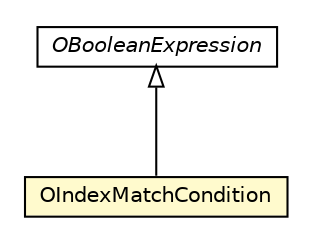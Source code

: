 #!/usr/local/bin/dot
#
# Class diagram 
# Generated by UMLGraph version R5_6-24-gf6e263 (http://www.umlgraph.org/)
#

digraph G {
	edge [fontname="Helvetica",fontsize=10,labelfontname="Helvetica",labelfontsize=10];
	node [fontname="Helvetica",fontsize=10,shape=plaintext];
	nodesep=0.25;
	ranksep=0.5;
	// com.orientechnologies.orient.core.sql.parser.OIndexMatchCondition
	c2089819 [label=<<table title="com.orientechnologies.orient.core.sql.parser.OIndexMatchCondition" border="0" cellborder="1" cellspacing="0" cellpadding="2" port="p" bgcolor="lemonChiffon" href="./OIndexMatchCondition.html">
		<tr><td><table border="0" cellspacing="0" cellpadding="1">
<tr><td align="center" balign="center"> OIndexMatchCondition </td></tr>
		</table></td></tr>
		</table>>, URL="./OIndexMatchCondition.html", fontname="Helvetica", fontcolor="black", fontsize=10.0];
	// com.orientechnologies.orient.core.sql.parser.OBooleanExpression
	c2089843 [label=<<table title="com.orientechnologies.orient.core.sql.parser.OBooleanExpression" border="0" cellborder="1" cellspacing="0" cellpadding="2" port="p" href="./OBooleanExpression.html">
		<tr><td><table border="0" cellspacing="0" cellpadding="1">
<tr><td align="center" balign="center"><font face="Helvetica-Oblique"> OBooleanExpression </font></td></tr>
		</table></td></tr>
		</table>>, URL="./OBooleanExpression.html", fontname="Helvetica", fontcolor="black", fontsize=10.0];
	//com.orientechnologies.orient.core.sql.parser.OIndexMatchCondition extends com.orientechnologies.orient.core.sql.parser.OBooleanExpression
	c2089843:p -> c2089819:p [dir=back,arrowtail=empty];
}

